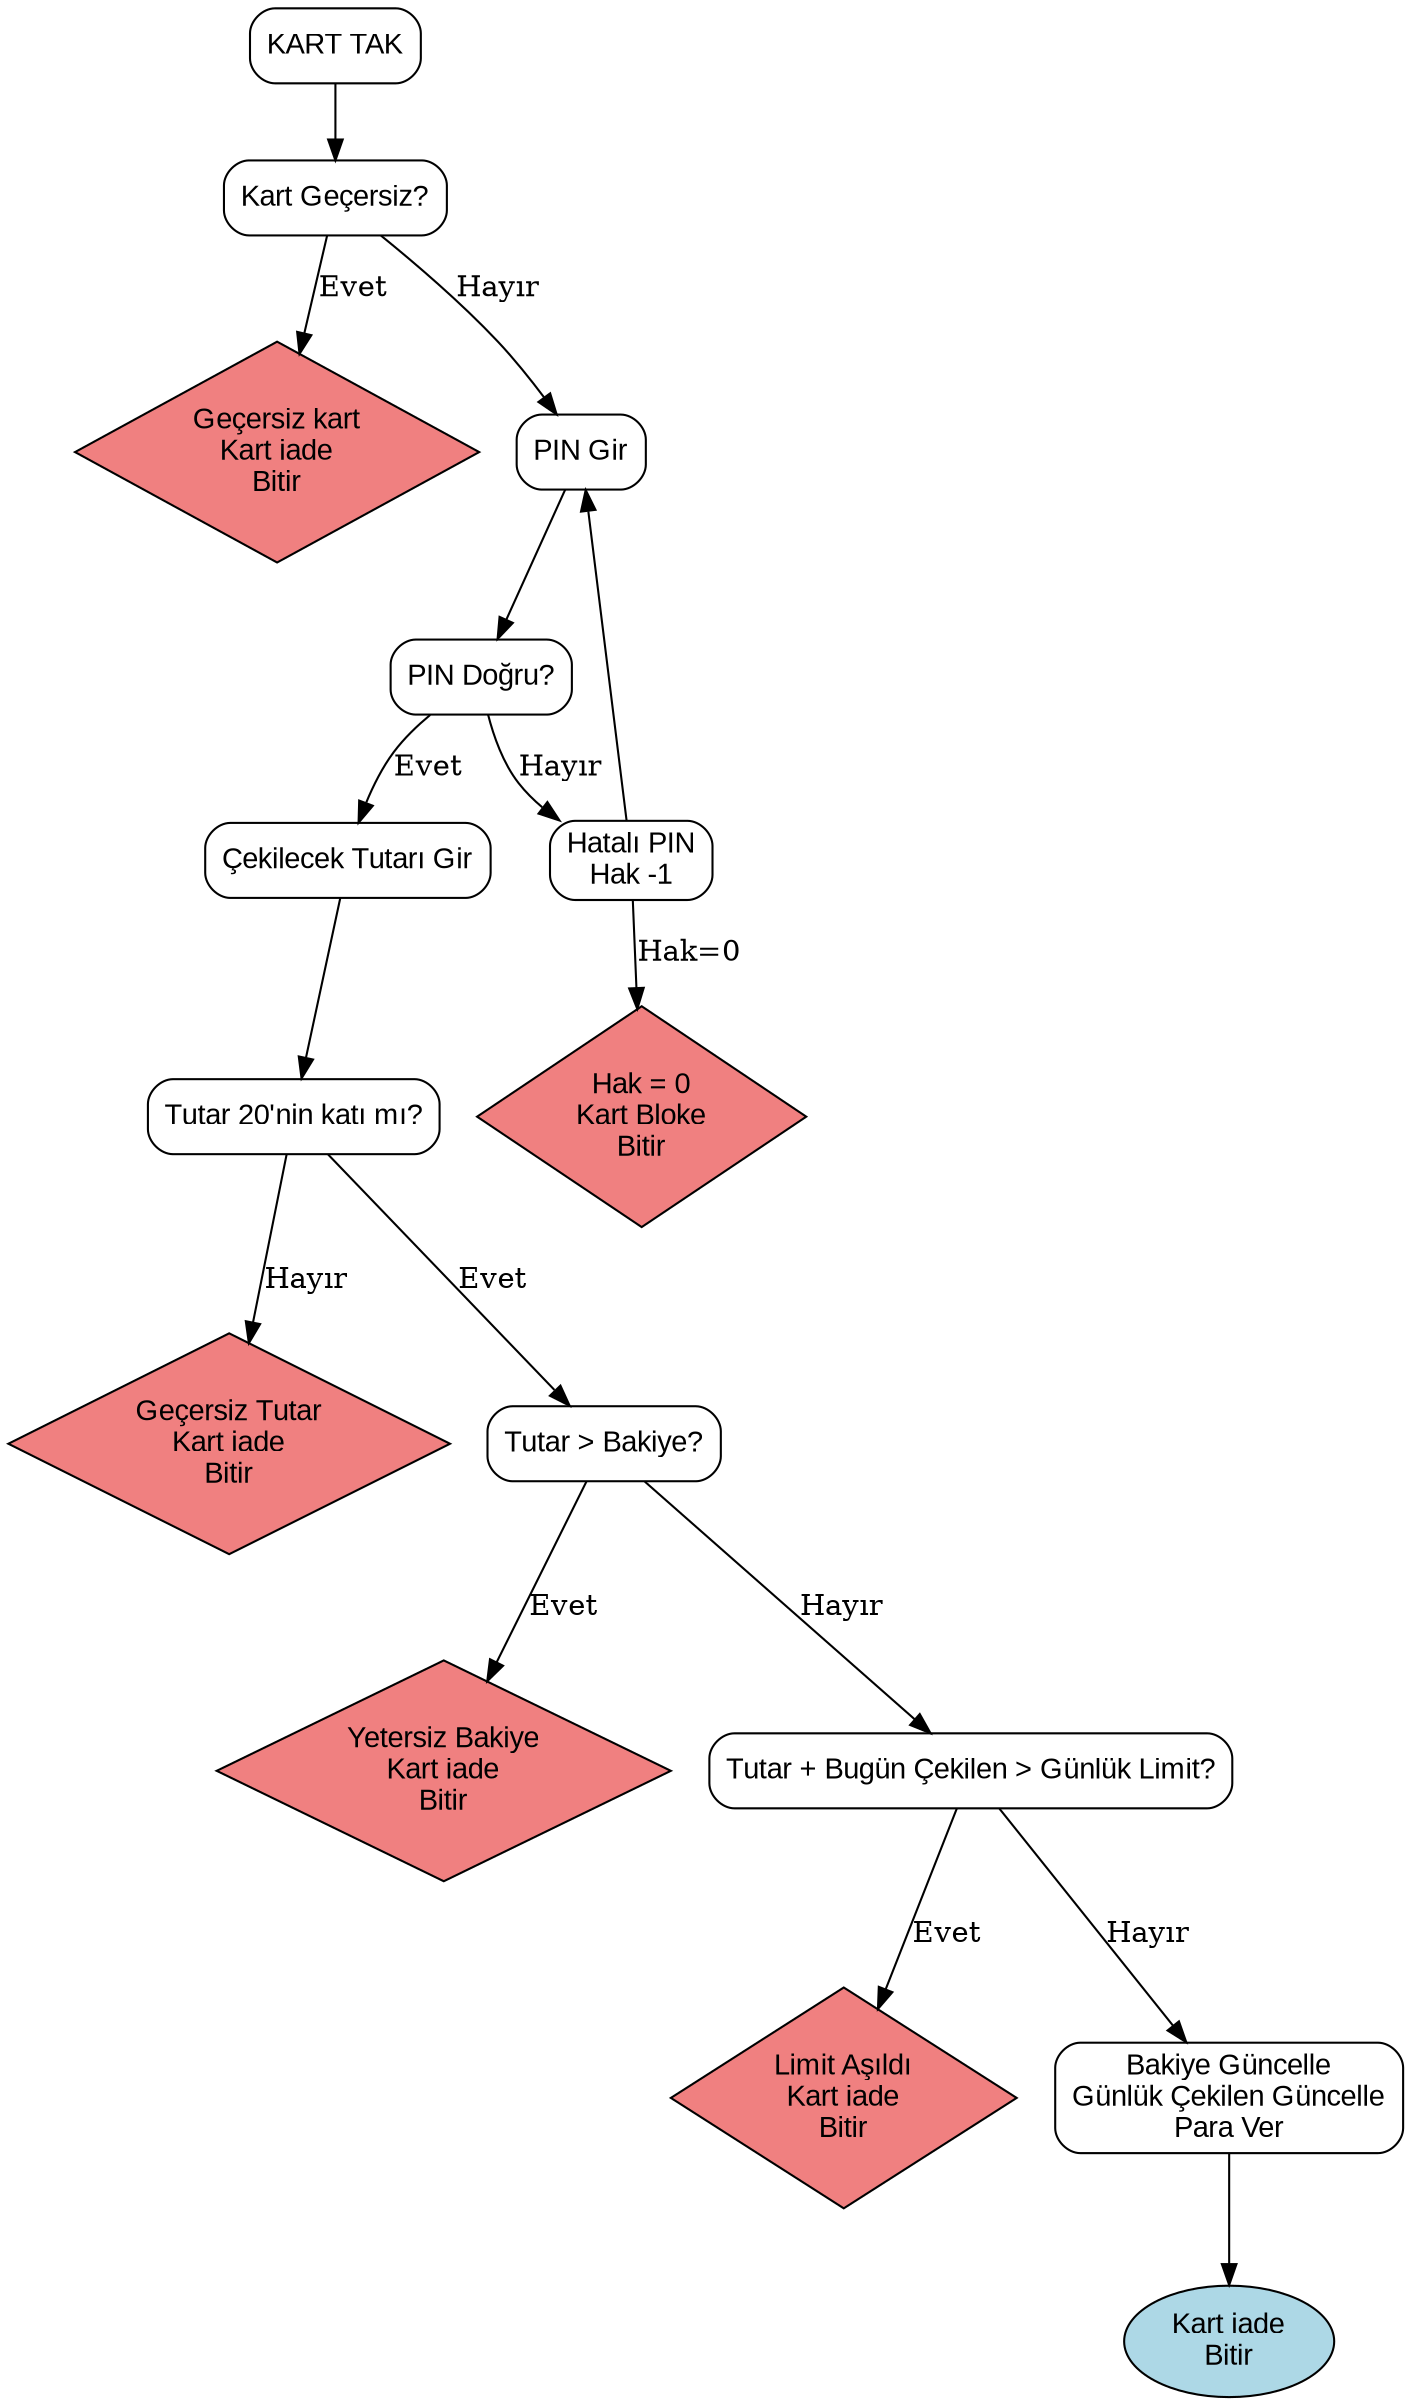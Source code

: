 digraph ATM_PARA_CEKME {
    rankdir=TB;
    node [shape=rectangle, style=rounded, fontname="Arial"];

    START [label="KART TAK"];
    INVALID_CARD [label="Kart Geçersiz?"];
    EXIT1 [label="Geçersiz kart\nKart iade\nBitir", shape=diamond, style=filled, fillcolor=lightcoral];
    
    PIN_LOOP [label="PIN Gir"];
    CHECK_PIN [label="PIN Doğru?"];
    WRONG_PIN [label="Hatalı PIN\nHak -1"];
    BLOCK [label="Hak = 0\nKart Bloke\nBitir", shape=diamond, style=filled, fillcolor=lightcoral];
    
    AMOUNT_INPUT [label="Çekilecek Tutarı Gir"];
    CHECK_MULTIPLE [label="Tutar 20'nin katı mı?"];
    INVALID_AMOUNT [label="Geçersiz Tutar\nKart iade\nBitir", shape=diamond, style=filled, fillcolor=lightcoral];
    
    CHECK_BALANCE [label="Tutar > Bakiye?"];
    INSUFFICIENT [label="Yetersiz Bakiye\nKart iade\nBitir", shape=diamond, style=filled, fillcolor=lightcoral];
    
    CHECK_LIMIT [label="Tutar + Bugün Çekilen > Günlük Limit?"];
    LIMIT_EXCEEDED [label="Limit Aşıldı\nKart iade\nBitir", shape=diamond, style=filled, fillcolor=lightcoral];
    
    SUCCESS [label="Bakiye Güncelle\nGünlük Çekilen Güncelle\nPara Ver"];
    END [label="Kart iade\nBitir", shape=oval, style=filled, fillcolor=lightblue];

    // Bağlantılar
    START -> INVALID_CARD;
    INVALID_CARD -> EXIT1 [label="Evet"];
    INVALID_CARD -> PIN_LOOP [label="Hayır"];

    PIN_LOOP -> CHECK_PIN;
    CHECK_PIN -> AMOUNT_INPUT [label="Evet"];
    CHECK_PIN -> WRONG_PIN [label="Hayır"];
    WRONG_PIN -> PIN_LOOP;
    WRONG_PIN -> BLOCK [label="Hak=0"];

    AMOUNT_INPUT -> CHECK_MULTIPLE;
    CHECK_MULTIPLE -> INVALID_AMOUNT [label="Hayır"];
    CHECK_MULTIPLE -> CHECK_BALANCE [label="Evet"];

    CHECK_BALANCE -> INSUFFICIENT [label="Evet"];
    CHECK_BALANCE -> CHECK_LIMIT [label="Hayır"];

    CHECK_LIMIT -> LIMIT_EXCEEDED [label="Evet"];
    CHECK_LIMIT -> SUCCESS [label="Hayır"];

    SUCCESS -> END;
}
